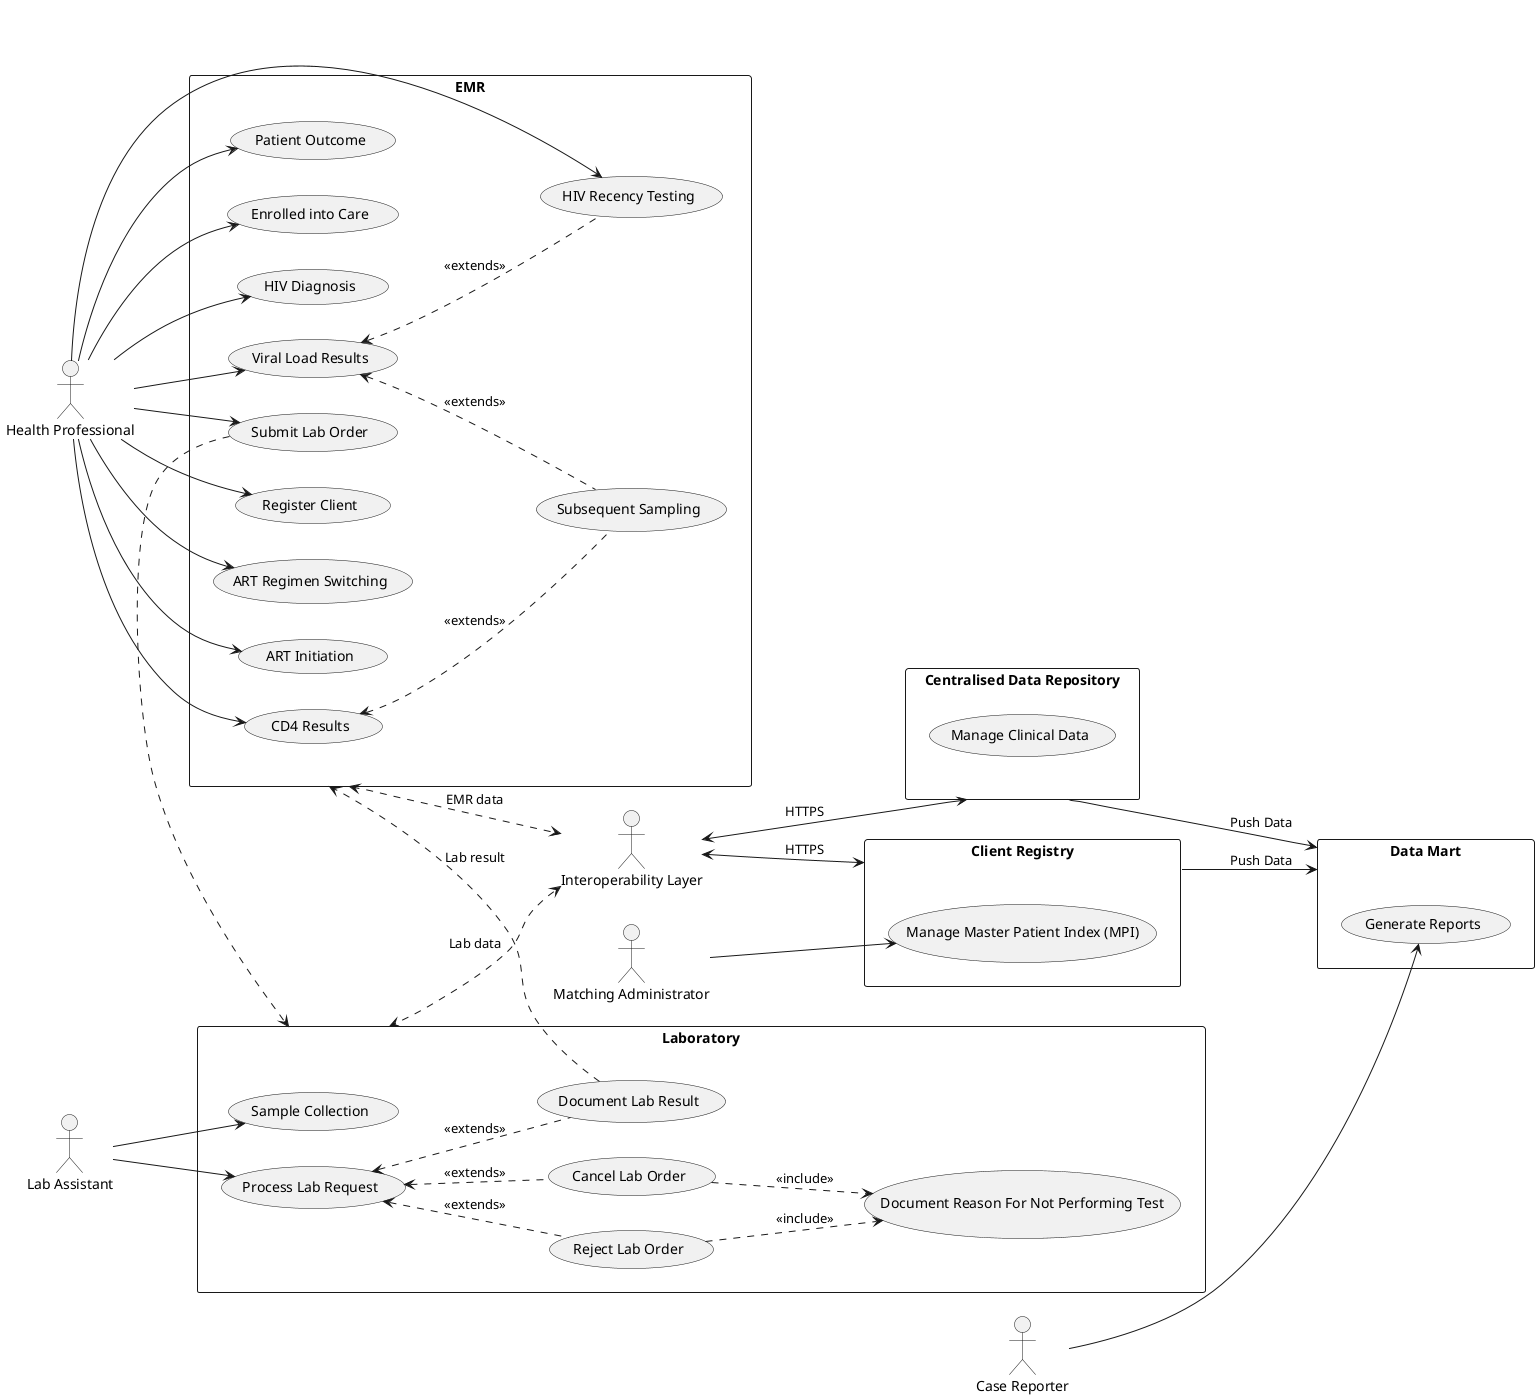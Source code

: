 @startuml UseCaseDiagram
left to right direction
actor "Health Professional" as professional
rectangle EMR {
  usecase "Register Client" as UC1
  usecase "ART Regimen Switching" as UC2
  usecase "ART Initiation" as UC3
  usecase "CD4 Results" as UC4
  usecase "Patient Outcome" as UC5
  usecase "Enrolled into Care" as UC6
  usecase "HIV Diagnosis" as UC7
  usecase "Viral Load Results" as UC8
  usecase "Subsequent Sampling" as UC9
  usecase "Submit Lab Order" as UC10
  usecase "HIV Recency Testing" as UC11
}

professional --> UC1
professional --> UC2
professional --> UC3
professional --> UC4
professional --> UC5
professional --> UC6
professional --> UC7
professional --> UC8
professional --> UC10
professional --> UC11

(UC4) <.. (UC9) : "<<extends>>"
(UC8) <.. (UC9) : "<<extends>>"
(UC8) <.. (UC11) : "<<extends>>"


actor "Lab Assistant" as labAssistant
rectangle Laboratory {
  usecase "Sample Collection" as UC14
  usecase "Process Lab Request" as UC15
  usecase "Document Lab Result" as UC16
  usecase "Reject Lab Order" as UC17
  usecase "Cancel Lab Order" as UC18
  usecase "Document Reason For Not Performing Test" as UC19
}

labAssistant --> UC14
labAssistant --> UC15


(UC15) <.. (UC16) : "<<extends>>"
(UC15) <.. (UC17) : "<<extends>>"
(UC15) <.. (UC18) : "<<extends>>"

(UC18) ..> (UC19) : "<<include>>"
(UC17) ..> (UC19) : "<<include>>"

(UC10) ..> Laboratory

(UC16) ..> EMR : "Lab result"

actor "Interoperability Layer" as iol
rectangle "Centralised Data Repository" as cdr {
  usecase "Manage Clinical Data" as UC20
}

iol <--> cdr : "HTTPS"

EMR <..> iol : "EMR data"
Laboratory <..> iol : "Lab data"


actor "Matching Administrator" as macthingAdmin
rectangle "Client Registry" as cr {
  usecase "Manage Master Patient Index (MPI)" as UC21
}

macthingAdmin --> UC21

iol <--> cr : "HTTPS"

actor "Case Reporter" as caseReporter
rectangle "Data Mart" as dm {
  usecase "Generate Reports" as UC22
}

caseReporter --> UC22

cdr --> dm : "Push Data"
cr --> dm : "Push Data"

@enduml
